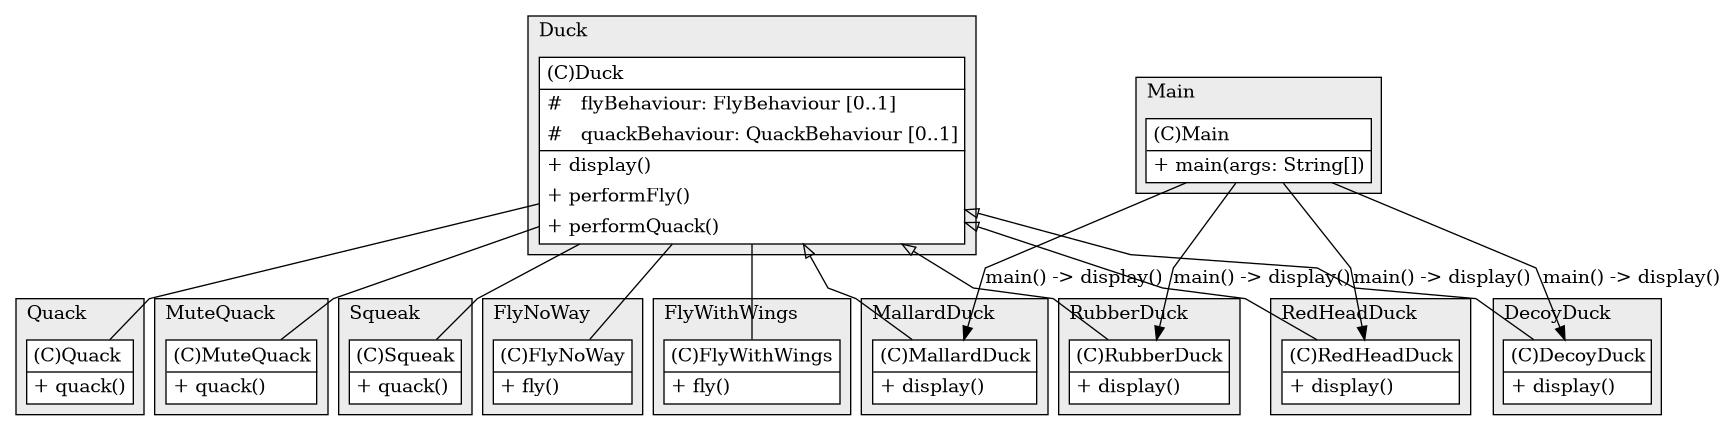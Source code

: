 @startuml

/' diagram meta data start
config=StructureConfiguration;
{
  "projectClassification": {
    "searchMode": "OpenProject", // OpenProject, AllProjects
    "includedProjects": "",
    "pathEndKeywords": "*.impl",
    "isClientPath": "",
    "isClientName": "",
    "isTestPath": "",
    "isTestName": "",
    "isMappingPath": "",
    "isMappingName": "",
    "isDataAccessPath": "",
    "isDataAccessName": "",
    "isDataStructurePath": "",
    "isDataStructureName": "",
    "isInterfaceStructuresPath": "",
    "isInterfaceStructuresName": "",
    "isEntryPointPath": "",
    "isEntryPointName": "",
    "treatFinalFieldsAsMandatory": false
  },
  "graphRestriction": {
    "classPackageExcludeFilter": "",
    "classPackageIncludeFilter": "",
    "classNameExcludeFilter": "",
    "classNameIncludeFilter": "",
    "methodNameExcludeFilter": "",
    "methodNameIncludeFilter": "",
    "removeByInheritance": "", // inheritance/annotation based filtering is done in a second step
    "removeByAnnotation": "",
    "removeByClassPackage": "", // cleanup the graph after inheritance/annotation based filtering is done
    "removeByClassName": "",
    "cutMappings": false,
    "cutEnum": true,
    "cutTests": true,
    "cutClient": true,
    "cutDataAccess": false,
    "cutInterfaceStructures": false,
    "cutDataStructures": false,
    "cutGetterAndSetter": true,
    "cutConstructors": true
  },
  "graphTraversal": {
    "forwardDepth": 6,
    "backwardDepth": 6,
    "classPackageExcludeFilter": "",
    "classPackageIncludeFilter": "",
    "classNameExcludeFilter": "",
    "classNameIncludeFilter": "",
    "methodNameExcludeFilter": "",
    "methodNameIncludeFilter": "",
    "hideMappings": false,
    "hideDataStructures": false,
    "hidePrivateMethods": true,
    "hideInterfaceCalls": true, // indirection: implementation -> interface (is hidden) -> implementation
    "onlyShowApplicationEntryPoints": false, // root node is included
    "useMethodCallsForStructureDiagram": "ForwardOnly" // ForwardOnly, BothDirections, No
  },
  "details": {
    "aggregation": "GroupByClass", // ByClass, GroupByClass, None
    "showClassGenericTypes": true,
    "showMethods": true,
    "showMethodParameterNames": true,
    "showMethodParameterTypes": true,
    "showMethodReturnType": true,
    "showPackageLevels": 2,
    "showDetailedClassStructure": true
  },
  "rootClass": "Main",
  "extensionCallbackMethod": "" // qualified.class.name#methodName - signature: public static String method(String)
}
diagram meta data end '/



digraph g {
    rankdir="TB"
    splines=polyline
    

'nodes 
subgraph cluster_1102565814 { 
   	label=RedHeadDuck
	labeljust=l
	fillcolor="#ececec"
	style=filled
   
   RedHeadDuck1102565814[
	label=<<TABLE BORDER="1" CELLBORDER="0" CELLPADDING="4" CELLSPACING="0">
<TR><TD ALIGN="LEFT" >(C)RedHeadDuck</TD></TR>
<HR/>
<TR><TD ALIGN="LEFT" >+ display()</TD></TR>
</TABLE>>
	style=filled
	margin=0
	shape=plaintext
	fillcolor="#FFFFFF"
];
} 

subgraph cluster_1143517908 { 
   	label=MuteQuack
	labeljust=l
	fillcolor="#ececec"
	style=filled
   
   MuteQuack1143517908[
	label=<<TABLE BORDER="1" CELLBORDER="0" CELLPADDING="4" CELLSPACING="0">
<TR><TD ALIGN="LEFT" >(C)MuteQuack</TD></TR>
<HR/>
<TR><TD ALIGN="LEFT" >+ quack()</TD></TR>
</TABLE>>
	style=filled
	margin=0
	shape=plaintext
	fillcolor="#FFFFFF"
];
} 

subgraph cluster_1176277335 { 
   	label=RubberDuck
	labeljust=l
	fillcolor="#ececec"
	style=filled
   
   RubberDuck1176277335[
	label=<<TABLE BORDER="1" CELLBORDER="0" CELLPADDING="4" CELLSPACING="0">
<TR><TD ALIGN="LEFT" >(C)RubberDuck</TD></TR>
<HR/>
<TR><TD ALIGN="LEFT" >+ display()</TD></TR>
</TABLE>>
	style=filled
	margin=0
	shape=plaintext
	fillcolor="#FFFFFF"
];
} 

subgraph cluster_1757360091 { 
   	label=DecoyDuck
	labeljust=l
	fillcolor="#ececec"
	style=filled
   
   DecoyDuck1757360091[
	label=<<TABLE BORDER="1" CELLBORDER="0" CELLPADDING="4" CELLSPACING="0">
<TR><TD ALIGN="LEFT" >(C)DecoyDuck</TD></TR>
<HR/>
<TR><TD ALIGN="LEFT" >+ display()</TD></TR>
</TABLE>>
	style=filled
	margin=0
	shape=plaintext
	fillcolor="#FFFFFF"
];
} 

subgraph cluster_1810804168 { 
   	label=Squeak
	labeljust=l
	fillcolor="#ececec"
	style=filled
   
   Squeak1810804168[
	label=<<TABLE BORDER="1" CELLBORDER="0" CELLPADDING="4" CELLSPACING="0">
<TR><TD ALIGN="LEFT" >(C)Squeak</TD></TR>
<HR/>
<TR><TD ALIGN="LEFT" >+ quack()</TD></TR>
</TABLE>>
	style=filled
	margin=0
	shape=plaintext
	fillcolor="#FFFFFF"
];
} 

subgraph cluster_1948112648 { 
   	label=MallardDuck
	labeljust=l
	fillcolor="#ececec"
	style=filled
   
   MallardDuck1948112648[
	label=<<TABLE BORDER="1" CELLBORDER="0" CELLPADDING="4" CELLSPACING="0">
<TR><TD ALIGN="LEFT" >(C)MallardDuck</TD></TR>
<HR/>
<TR><TD ALIGN="LEFT" >+ display()</TD></TR>
</TABLE>>
	style=filled
	margin=0
	shape=plaintext
	fillcolor="#FFFFFF"
];
} 

subgraph cluster_1951622949 { 
   	label=FlyNoWay
	labeljust=l
	fillcolor="#ececec"
	style=filled
   
   FlyNoWay1951622949[
	label=<<TABLE BORDER="1" CELLBORDER="0" CELLPADDING="4" CELLSPACING="0">
<TR><TD ALIGN="LEFT" >(C)FlyNoWay</TD></TR>
<HR/>
<TR><TD ALIGN="LEFT" >+ fly()</TD></TR>
</TABLE>>
	style=filled
	margin=0
	shape=plaintext
	fillcolor="#FFFFFF"
];
} 

subgraph cluster_2141401 { 
   	label=Duck
	labeljust=l
	fillcolor="#ececec"
	style=filled
   
   Duck2141401[
	label=<<TABLE BORDER="1" CELLBORDER="0" CELLPADDING="4" CELLSPACING="0">
<TR><TD ALIGN="LEFT" >(C)Duck</TD></TR>
<HR/>
<TR><TD ALIGN="LEFT" >#   flyBehaviour: FlyBehaviour [0..1]</TD></TR>
<TR><TD ALIGN="LEFT" >#   quackBehaviour: QuackBehaviour [0..1]</TD></TR>
<HR/>
<TR><TD ALIGN="LEFT" >+ display()</TD></TR>
<TR><TD ALIGN="LEFT" >+ performFly()</TD></TR>
<TR><TD ALIGN="LEFT" >+ performQuack()</TD></TR>
</TABLE>>
	style=filled
	margin=0
	shape=plaintext
	fillcolor="#FFFFFF"
];
} 

subgraph cluster_2390489 { 
   	label=Main
	labeljust=l
	fillcolor="#ececec"
	style=filled
   
   Main2390489[
	label=<<TABLE BORDER="1" CELLBORDER="0" CELLPADDING="4" CELLSPACING="0">
<TR><TD ALIGN="LEFT" >(C)Main</TD></TR>
<HR/>
<TR><TD ALIGN="LEFT" >+ main(args: String[])</TD></TR>
</TABLE>>
	style=filled
	margin=0
	shape=plaintext
	fillcolor="#FFFFFF"
];
} 

subgraph cluster_254309775 { 
   	label=FlyWithWings
	labeljust=l
	fillcolor="#ececec"
	style=filled
   
   FlyWithWings254309775[
	label=<<TABLE BORDER="1" CELLBORDER="0" CELLPADDING="4" CELLSPACING="0">
<TR><TD ALIGN="LEFT" >(C)FlyWithWings</TD></TR>
<HR/>
<TR><TD ALIGN="LEFT" >+ fly()</TD></TR>
</TABLE>>
	style=filled
	margin=0
	shape=plaintext
	fillcolor="#FFFFFF"
];
} 

subgraph cluster_78387141 { 
   	label=Quack
	labeljust=l
	fillcolor="#ececec"
	style=filled
   
   Quack78387141[
	label=<<TABLE BORDER="1" CELLBORDER="0" CELLPADDING="4" CELLSPACING="0">
<TR><TD ALIGN="LEFT" >(C)Quack</TD></TR>
<HR/>
<TR><TD ALIGN="LEFT" >+ quack()</TD></TR>
</TABLE>>
	style=filled
	margin=0
	shape=plaintext
	fillcolor="#FFFFFF"
];
} 

'edges    
Duck2141401 -> DecoyDuck1757360091[arrowhead=none, arrowtail=empty, dir=both];
Duck2141401 -> FlyNoWay1951622949[arrowhead=none];
Duck2141401 -> FlyWithWings254309775[arrowhead=none];
Duck2141401 -> MallardDuck1948112648[arrowhead=none, arrowtail=empty, dir=both];
Duck2141401 -> MuteQuack1143517908[arrowhead=none];
Duck2141401 -> Quack78387141[arrowhead=none];
Duck2141401 -> RedHeadDuck1102565814[arrowhead=none, arrowtail=empty, dir=both];
Duck2141401 -> RubberDuck1176277335[arrowhead=none, arrowtail=empty, dir=both];
Duck2141401 -> Squeak1810804168[arrowhead=none];
Main2390489 -> DecoyDuck1757360091[label="main() -> display()"];
Main2390489 -> MallardDuck1948112648[label="main() -> display()"];
Main2390489 -> RedHeadDuck1102565814[label="main() -> display()"];
Main2390489 -> RubberDuck1176277335[label="main() -> display()"];
    
}
@enduml